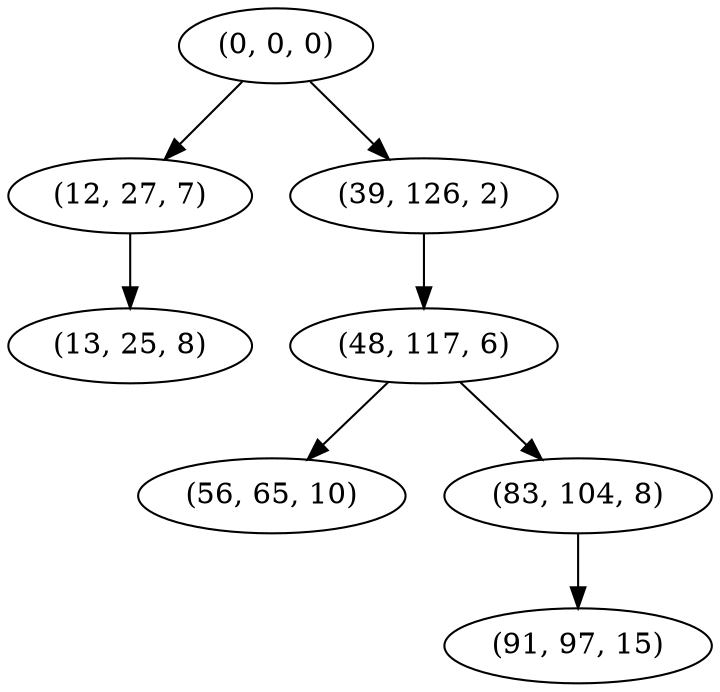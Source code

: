 digraph tree {
    "(0, 0, 0)";
    "(12, 27, 7)";
    "(13, 25, 8)";
    "(39, 126, 2)";
    "(48, 117, 6)";
    "(56, 65, 10)";
    "(83, 104, 8)";
    "(91, 97, 15)";
    "(0, 0, 0)" -> "(12, 27, 7)";
    "(0, 0, 0)" -> "(39, 126, 2)";
    "(12, 27, 7)" -> "(13, 25, 8)";
    "(39, 126, 2)" -> "(48, 117, 6)";
    "(48, 117, 6)" -> "(56, 65, 10)";
    "(48, 117, 6)" -> "(83, 104, 8)";
    "(83, 104, 8)" -> "(91, 97, 15)";
}

